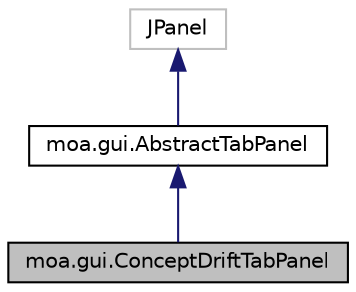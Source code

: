 digraph "moa.gui.ConceptDriftTabPanel"
{
 // LATEX_PDF_SIZE
  edge [fontname="Helvetica",fontsize="10",labelfontname="Helvetica",labelfontsize="10"];
  node [fontname="Helvetica",fontsize="10",shape=record];
  Node1 [label="moa.gui.ConceptDriftTabPanel",height=0.2,width=0.4,color="black", fillcolor="grey75", style="filled", fontcolor="black",tooltip=" "];
  Node2 -> Node1 [dir="back",color="midnightblue",fontsize="10",style="solid"];
  Node2 [label="moa.gui.AbstractTabPanel",height=0.2,width=0.4,color="black", fillcolor="white", style="filled",URL="$classmoa_1_1gui_1_1_abstract_tab_panel.html",tooltip=" "];
  Node3 -> Node2 [dir="back",color="midnightblue",fontsize="10",style="solid"];
  Node3 [label="JPanel",height=0.2,width=0.4,color="grey75", fillcolor="white", style="filled",tooltip=" "];
}
